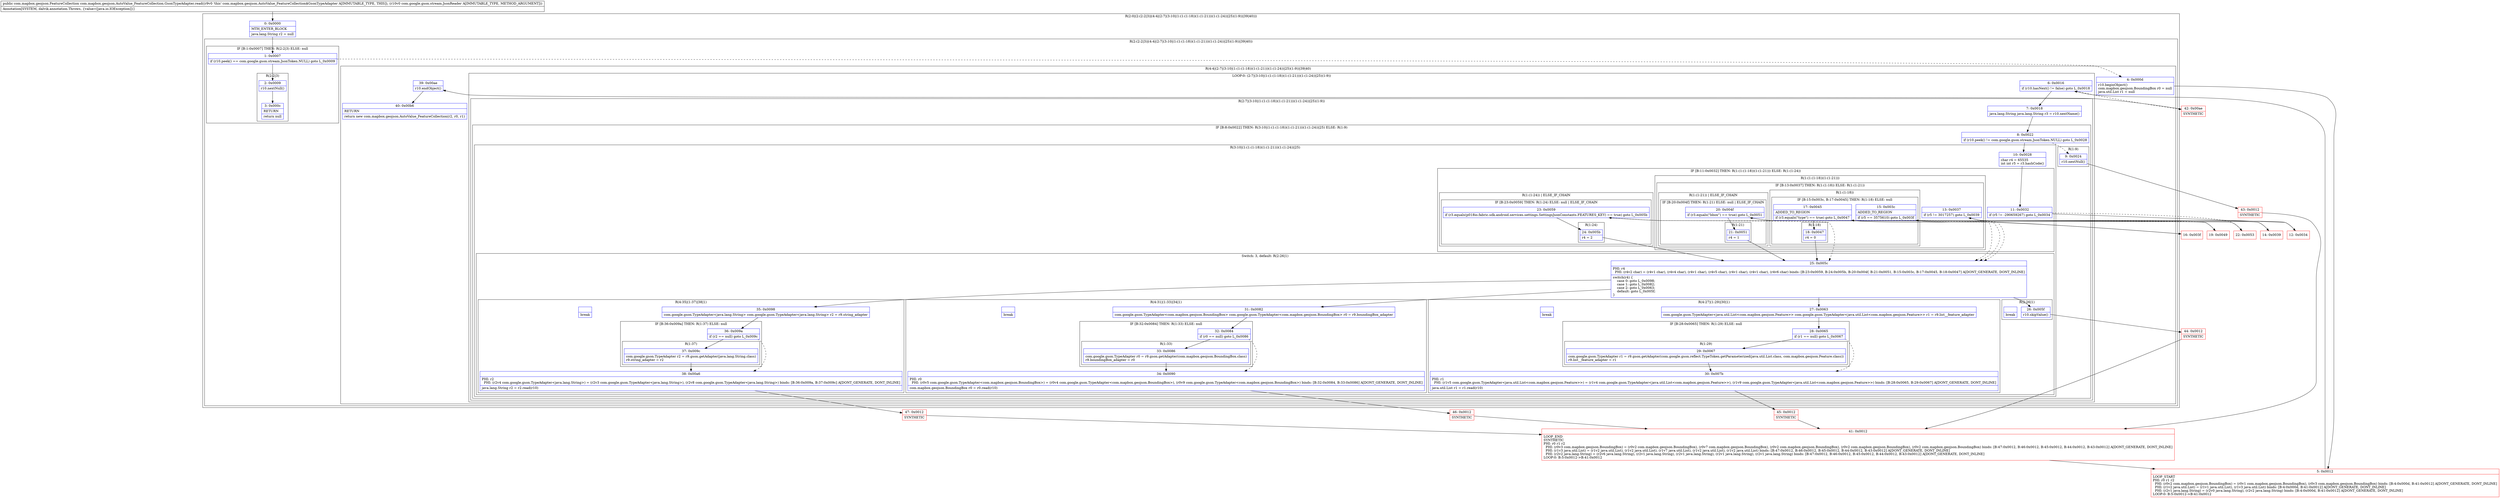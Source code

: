 digraph "CFG forcom.mapbox.geojson.AutoValue_FeatureCollection.GsonTypeAdapter.read(Lcom\/google\/gson\/stream\/JsonReader;)Lcom\/mapbox\/geojson\/FeatureCollection;" {
subgraph cluster_Region_499627903 {
label = "R(2:0|(2:(2:2|3)|(4:4|(2:7|(3:10|(1:(1:(1:18))(1:(1:21)))(1:(1:24))|25)(1:9))|39|40)))";
node [shape=record,color=blue];
Node_0 [shape=record,label="{0\:\ 0x0000|MTH_ENTER_BLOCK\l|java.lang.String r2 = null\l}"];
subgraph cluster_Region_326468865 {
label = "R(2:(2:2|3)|(4:4|(2:7|(3:10|(1:(1:(1:18))(1:(1:21)))(1:(1:24))|25)(1:9))|39|40))";
node [shape=record,color=blue];
subgraph cluster_IfRegion_291649514 {
label = "IF [B:1:0x0007] THEN: R(2:2|3) ELSE: null";
node [shape=record,color=blue];
Node_1 [shape=record,label="{1\:\ 0x0007|if (r10.peek() == com.google.gson.stream.JsonToken.NULL) goto L_0x0009\l}"];
subgraph cluster_Region_1700970487 {
label = "R(2:2|3)";
node [shape=record,color=blue];
Node_2 [shape=record,label="{2\:\ 0x0009|r10.nextNull()\l}"];
Node_3 [shape=record,label="{3\:\ 0x000c|RETURN\l|return null\l}"];
}
}
subgraph cluster_Region_1061455622 {
label = "R(4:4|(2:7|(3:10|(1:(1:(1:18))(1:(1:21)))(1:(1:24))|25)(1:9))|39|40)";
node [shape=record,color=blue];
Node_4 [shape=record,label="{4\:\ 0x000d|r10.beginObject()\lcom.mapbox.geojson.BoundingBox r0 = null\ljava.util.List r1 = null\l}"];
subgraph cluster_LoopRegion_653889319 {
label = "LOOP:0: (2:7|(3:10|(1:(1:(1:18))(1:(1:21)))(1:(1:24))|25)(1:9))";
node [shape=record,color=blue];
Node_6 [shape=record,label="{6\:\ 0x0016|if (r10.hasNext() != false) goto L_0x0018\l}"];
subgraph cluster_Region_1592362544 {
label = "R(2:7|(3:10|(1:(1:(1:18))(1:(1:21)))(1:(1:24))|25)(1:9))";
node [shape=record,color=blue];
Node_7 [shape=record,label="{7\:\ 0x0018|java.lang.String java.lang.String r3 = r10.nextName()\l}"];
subgraph cluster_IfRegion_421219188 {
label = "IF [B:8:0x0022] THEN: R(3:10|(1:(1:(1:18))(1:(1:21)))(1:(1:24))|25) ELSE: R(1:9)";
node [shape=record,color=blue];
Node_8 [shape=record,label="{8\:\ 0x0022|if (r10.peek() != com.google.gson.stream.JsonToken.NULL) goto L_0x0028\l}"];
subgraph cluster_Region_1158563420 {
label = "R(3:10|(1:(1:(1:18))(1:(1:21)))(1:(1:24))|25)";
node [shape=record,color=blue];
Node_10 [shape=record,label="{10\:\ 0x0028|char r4 = 65535\lint int r5 = r3.hashCode()\l}"];
subgraph cluster_IfRegion_502917995 {
label = "IF [B:11:0x0032] THEN: R(1:(1:(1:18))(1:(1:21))) ELSE: R(1:(1:24))";
node [shape=record,color=blue];
Node_11 [shape=record,label="{11\:\ 0x0032|if (r5 != \-290659267) goto L_0x0034\l}"];
subgraph cluster_Region_424080090 {
label = "R(1:(1:(1:18))(1:(1:21)))";
node [shape=record,color=blue];
subgraph cluster_IfRegion_1825922768 {
label = "IF [B:13:0x0037] THEN: R(1:(1:18)) ELSE: R(1:(1:21))";
node [shape=record,color=blue];
Node_13 [shape=record,label="{13\:\ 0x0037|if (r5 != 3017257) goto L_0x0039\l}"];
subgraph cluster_Region_1764457218 {
label = "R(1:(1:18))";
node [shape=record,color=blue];
subgraph cluster_IfRegion_67933601 {
label = "IF [B:15:0x003c, B:17:0x0045] THEN: R(1:18) ELSE: null";
node [shape=record,color=blue];
Node_15 [shape=record,label="{15\:\ 0x003c|ADDED_TO_REGION\l|if (r5 == 3575610) goto L_0x003f\l}"];
Node_17 [shape=record,label="{17\:\ 0x0045|ADDED_TO_REGION\l|if (r3.equals(\"type\") == true) goto L_0x0047\l}"];
subgraph cluster_Region_1985539964 {
label = "R(1:18)";
node [shape=record,color=blue];
Node_18 [shape=record,label="{18\:\ 0x0047|r4 = 0\l}"];
}
}
}
subgraph cluster_Region_62996919 {
label = "R(1:(1:21)) | ELSE_IF_CHAIN\l";
node [shape=record,color=blue];
subgraph cluster_IfRegion_80117238 {
label = "IF [B:20:0x004f] THEN: R(1:21) ELSE: null | ELSE_IF_CHAIN\l";
node [shape=record,color=blue];
Node_20 [shape=record,label="{20\:\ 0x004f|if (r3.equals(\"bbox\") == true) goto L_0x0051\l}"];
subgraph cluster_Region_1095111535 {
label = "R(1:21)";
node [shape=record,color=blue];
Node_21 [shape=record,label="{21\:\ 0x0051|r4 = 1\l}"];
}
}
}
}
}
subgraph cluster_Region_1078127184 {
label = "R(1:(1:24)) | ELSE_IF_CHAIN\l";
node [shape=record,color=blue];
subgraph cluster_IfRegion_369927000 {
label = "IF [B:23:0x0059] THEN: R(1:24) ELSE: null | ELSE_IF_CHAIN\l";
node [shape=record,color=blue];
Node_23 [shape=record,label="{23\:\ 0x0059|if (r3.equals(p018io.fabric.sdk.android.services.settings.SettingsJsonConstants.FEATURES_KEY) == true) goto L_0x005b\l}"];
subgraph cluster_Region_562510691 {
label = "R(1:24)";
node [shape=record,color=blue];
Node_24 [shape=record,label="{24\:\ 0x005b|r4 = 2\l}"];
}
}
}
}
subgraph cluster_SwitchRegion_87917708 {
label = "Switch: 3, default: R(2:26|1)";
node [shape=record,color=blue];
Node_25 [shape=record,label="{25\:\ 0x005c|PHI: r4 \l  PHI: (r4v2 char) = (r4v1 char), (r4v4 char), (r4v1 char), (r4v5 char), (r4v1 char), (r4v1 char), (r4v6 char) binds: [B:23:0x0059, B:24:0x005b, B:20:0x004f, B:21:0x0051, B:15:0x003c, B:17:0x0045, B:18:0x0047] A[DONT_GENERATE, DONT_INLINE]\l|switch(r4) \{\l    case 0: goto L_0x0098;\l    case 1: goto L_0x0082;\l    case 2: goto L_0x0063;\l    default: goto L_0x005f;\l\}\l}"];
subgraph cluster_Region_1987616704 {
label = "R(4:35|(1:37)|38|1)";
node [shape=record,color=blue];
Node_35 [shape=record,label="{35\:\ 0x0098|com.google.gson.TypeAdapter\<java.lang.String\> com.google.gson.TypeAdapter\<java.lang.String\> r2 = r9.string_adapter\l}"];
subgraph cluster_IfRegion_884443625 {
label = "IF [B:36:0x009a] THEN: R(1:37) ELSE: null";
node [shape=record,color=blue];
Node_36 [shape=record,label="{36\:\ 0x009a|if (r2 == null) goto L_0x009c\l}"];
subgraph cluster_Region_1573351225 {
label = "R(1:37)";
node [shape=record,color=blue];
Node_37 [shape=record,label="{37\:\ 0x009c|com.google.gson.TypeAdapter r2 = r9.gson.getAdapter(java.lang.String.class)\lr9.string_adapter = r2\l}"];
}
}
Node_38 [shape=record,label="{38\:\ 0x00a6|PHI: r2 \l  PHI: (r2v4 com.google.gson.TypeAdapter\<java.lang.String\>) = (r2v3 com.google.gson.TypeAdapter\<java.lang.String\>), (r2v8 com.google.gson.TypeAdapter\<java.lang.String\>) binds: [B:36:0x009a, B:37:0x009c] A[DONT_GENERATE, DONT_INLINE]\l|java.lang.String r2 = r2.read(r10)\l}"];
Node_InsnContainer_1849426080 [shape=record,label="{|break\l}"];
}
subgraph cluster_Region_1283565652 {
label = "R(4:31|(1:33)|34|1)";
node [shape=record,color=blue];
Node_31 [shape=record,label="{31\:\ 0x0082|com.google.gson.TypeAdapter\<com.mapbox.geojson.BoundingBox\> com.google.gson.TypeAdapter\<com.mapbox.geojson.BoundingBox\> r0 = r9.boundingBox_adapter\l}"];
subgraph cluster_IfRegion_547520369 {
label = "IF [B:32:0x0084] THEN: R(1:33) ELSE: null";
node [shape=record,color=blue];
Node_32 [shape=record,label="{32\:\ 0x0084|if (r0 == null) goto L_0x0086\l}"];
subgraph cluster_Region_1724354215 {
label = "R(1:33)";
node [shape=record,color=blue];
Node_33 [shape=record,label="{33\:\ 0x0086|com.google.gson.TypeAdapter r0 = r9.gson.getAdapter(com.mapbox.geojson.BoundingBox.class)\lr9.boundingBox_adapter = r0\l}"];
}
}
Node_34 [shape=record,label="{34\:\ 0x0090|PHI: r0 \l  PHI: (r0v5 com.google.gson.TypeAdapter\<com.mapbox.geojson.BoundingBox\>) = (r0v4 com.google.gson.TypeAdapter\<com.mapbox.geojson.BoundingBox\>), (r0v9 com.google.gson.TypeAdapter\<com.mapbox.geojson.BoundingBox\>) binds: [B:32:0x0084, B:33:0x0086] A[DONT_GENERATE, DONT_INLINE]\l|com.mapbox.geojson.BoundingBox r0 = r0.read(r10)\l}"];
Node_InsnContainer_1560122638 [shape=record,label="{|break\l}"];
}
subgraph cluster_Region_1826456308 {
label = "R(4:27|(1:29)|30|1)";
node [shape=record,color=blue];
Node_27 [shape=record,label="{27\:\ 0x0063|com.google.gson.TypeAdapter\<java.util.List\<com.mapbox.geojson.Feature\>\> com.google.gson.TypeAdapter\<java.util.List\<com.mapbox.geojson.Feature\>\> r1 = r9.list__feature_adapter\l}"];
subgraph cluster_IfRegion_1309295372 {
label = "IF [B:28:0x0065] THEN: R(1:29) ELSE: null";
node [shape=record,color=blue];
Node_28 [shape=record,label="{28\:\ 0x0065|if (r1 == null) goto L_0x0067\l}"];
subgraph cluster_Region_1190814459 {
label = "R(1:29)";
node [shape=record,color=blue];
Node_29 [shape=record,label="{29\:\ 0x0067|com.google.gson.TypeAdapter r1 = r9.gson.getAdapter(com.google.gson.reflect.TypeToken.getParameterized(java.util.List.class, com.mapbox.geojson.Feature.class))\lr9.list__feature_adapter = r1\l}"];
}
}
Node_30 [shape=record,label="{30\:\ 0x007b|PHI: r1 \l  PHI: (r1v5 com.google.gson.TypeAdapter\<java.util.List\<com.mapbox.geojson.Feature\>\>) = (r1v4 com.google.gson.TypeAdapter\<java.util.List\<com.mapbox.geojson.Feature\>\>), (r1v9 com.google.gson.TypeAdapter\<java.util.List\<com.mapbox.geojson.Feature\>\>) binds: [B:28:0x0065, B:29:0x0067] A[DONT_GENERATE, DONT_INLINE]\l|java.util.List r1 = r1.read(r10)\l}"];
Node_InsnContainer_1429777375 [shape=record,label="{|break\l}"];
}
subgraph cluster_Region_50322242 {
label = "R(2:26|1)";
node [shape=record,color=blue];
Node_26 [shape=record,label="{26\:\ 0x005f|r10.skipValue()\l}"];
Node_InsnContainer_206107325 [shape=record,label="{|break\l}"];
}
}
}
subgraph cluster_Region_1017988063 {
label = "R(1:9)";
node [shape=record,color=blue];
Node_9 [shape=record,label="{9\:\ 0x0024|r10.nextNull()\l}"];
}
}
}
}
Node_39 [shape=record,label="{39\:\ 0x00ae|r10.endObject()\l}"];
Node_40 [shape=record,label="{40\:\ 0x00b6|RETURN\l|return new com.mapbox.geojson.AutoValue_FeatureCollection(r2, r0, r1)\l}"];
}
}
}
Node_5 [shape=record,color=red,label="{5\:\ 0x0012|LOOP_START\lPHI: r0 r1 r2 \l  PHI: (r0v2 com.mapbox.geojson.BoundingBox) = (r0v1 com.mapbox.geojson.BoundingBox), (r0v3 com.mapbox.geojson.BoundingBox) binds: [B:4:0x000d, B:41:0x0012] A[DONT_GENERATE, DONT_INLINE]\l  PHI: (r1v2 java.util.List) = (r1v1 java.util.List), (r1v3 java.util.List) binds: [B:4:0x000d, B:41:0x0012] A[DONT_GENERATE, DONT_INLINE]\l  PHI: (r2v1 java.lang.String) = (r2v0 java.lang.String), (r2v2 java.lang.String) binds: [B:4:0x000d, B:41:0x0012] A[DONT_GENERATE, DONT_INLINE]\lLOOP:0: B:5:0x0012\-\>B:41:0x0012\l}"];
Node_12 [shape=record,color=red,label="{12\:\ 0x0034}"];
Node_14 [shape=record,color=red,label="{14\:\ 0x0039}"];
Node_16 [shape=record,color=red,label="{16\:\ 0x003f}"];
Node_19 [shape=record,color=red,label="{19\:\ 0x0049}"];
Node_22 [shape=record,color=red,label="{22\:\ 0x0053}"];
Node_41 [shape=record,color=red,label="{41\:\ 0x0012|LOOP_END\lSYNTHETIC\lPHI: r0 r1 r2 \l  PHI: (r0v3 com.mapbox.geojson.BoundingBox) = (r0v2 com.mapbox.geojson.BoundingBox), (r0v7 com.mapbox.geojson.BoundingBox), (r0v2 com.mapbox.geojson.BoundingBox), (r0v2 com.mapbox.geojson.BoundingBox), (r0v2 com.mapbox.geojson.BoundingBox) binds: [B:47:0x0012, B:46:0x0012, B:45:0x0012, B:44:0x0012, B:43:0x0012] A[DONT_GENERATE, DONT_INLINE]\l  PHI: (r1v3 java.util.List) = (r1v2 java.util.List), (r1v2 java.util.List), (r1v7 java.util.List), (r1v2 java.util.List), (r1v2 java.util.List) binds: [B:47:0x0012, B:46:0x0012, B:45:0x0012, B:44:0x0012, B:43:0x0012] A[DONT_GENERATE, DONT_INLINE]\l  PHI: (r2v2 java.lang.String) = (r2v6 java.lang.String), (r2v1 java.lang.String), (r2v1 java.lang.String), (r2v1 java.lang.String), (r2v1 java.lang.String) binds: [B:47:0x0012, B:46:0x0012, B:45:0x0012, B:44:0x0012, B:43:0x0012] A[DONT_GENERATE, DONT_INLINE]\lLOOP:0: B:5:0x0012\-\>B:41:0x0012\l}"];
Node_42 [shape=record,color=red,label="{42\:\ 0x00ae|SYNTHETIC\l}"];
Node_43 [shape=record,color=red,label="{43\:\ 0x0012|SYNTHETIC\l}"];
Node_44 [shape=record,color=red,label="{44\:\ 0x0012|SYNTHETIC\l}"];
Node_45 [shape=record,color=red,label="{45\:\ 0x0012|SYNTHETIC\l}"];
Node_46 [shape=record,color=red,label="{46\:\ 0x0012|SYNTHETIC\l}"];
Node_47 [shape=record,color=red,label="{47\:\ 0x0012|SYNTHETIC\l}"];
MethodNode[shape=record,label="{public com.mapbox.geojson.FeatureCollection com.mapbox.geojson.AutoValue_FeatureCollection.GsonTypeAdapter.read((r9v0 'this' com.mapbox.geojson.AutoValue_FeatureCollection$GsonTypeAdapter A[IMMUTABLE_TYPE, THIS]), (r10v0 com.google.gson.stream.JsonReader A[IMMUTABLE_TYPE, METHOD_ARGUMENT]))  | Annotation[SYSTEM, dalvik.annotation.Throws, \{value=[java.io.IOException]\}]\l}"];
MethodNode -> Node_0;
Node_0 -> Node_1;
Node_1 -> Node_2;
Node_1 -> Node_4[style=dashed];
Node_2 -> Node_3;
Node_4 -> Node_5;
Node_6 -> Node_7;
Node_6 -> Node_42[style=dashed];
Node_7 -> Node_8;
Node_8 -> Node_9[style=dashed];
Node_8 -> Node_10;
Node_10 -> Node_11;
Node_11 -> Node_12;
Node_11 -> Node_22[style=dashed];
Node_13 -> Node_14;
Node_13 -> Node_19[style=dashed];
Node_15 -> Node_16;
Node_15 -> Node_25[style=dashed];
Node_17 -> Node_18;
Node_17 -> Node_25[style=dashed];
Node_18 -> Node_25;
Node_20 -> Node_21;
Node_20 -> Node_25[style=dashed];
Node_21 -> Node_25;
Node_23 -> Node_24;
Node_23 -> Node_25[style=dashed];
Node_24 -> Node_25;
Node_25 -> Node_26;
Node_25 -> Node_27;
Node_25 -> Node_31;
Node_25 -> Node_35;
Node_35 -> Node_36;
Node_36 -> Node_37;
Node_36 -> Node_38[style=dashed];
Node_37 -> Node_38;
Node_38 -> Node_47;
Node_31 -> Node_32;
Node_32 -> Node_33;
Node_32 -> Node_34[style=dashed];
Node_33 -> Node_34;
Node_34 -> Node_46;
Node_27 -> Node_28;
Node_28 -> Node_29;
Node_28 -> Node_30[style=dashed];
Node_29 -> Node_30;
Node_30 -> Node_45;
Node_26 -> Node_44;
Node_9 -> Node_43;
Node_39 -> Node_40;
Node_5 -> Node_6;
Node_12 -> Node_13;
Node_14 -> Node_15;
Node_16 -> Node_17;
Node_19 -> Node_20;
Node_22 -> Node_23;
Node_41 -> Node_5;
Node_42 -> Node_39;
Node_43 -> Node_41;
Node_44 -> Node_41;
Node_45 -> Node_41;
Node_46 -> Node_41;
Node_47 -> Node_41;
}

